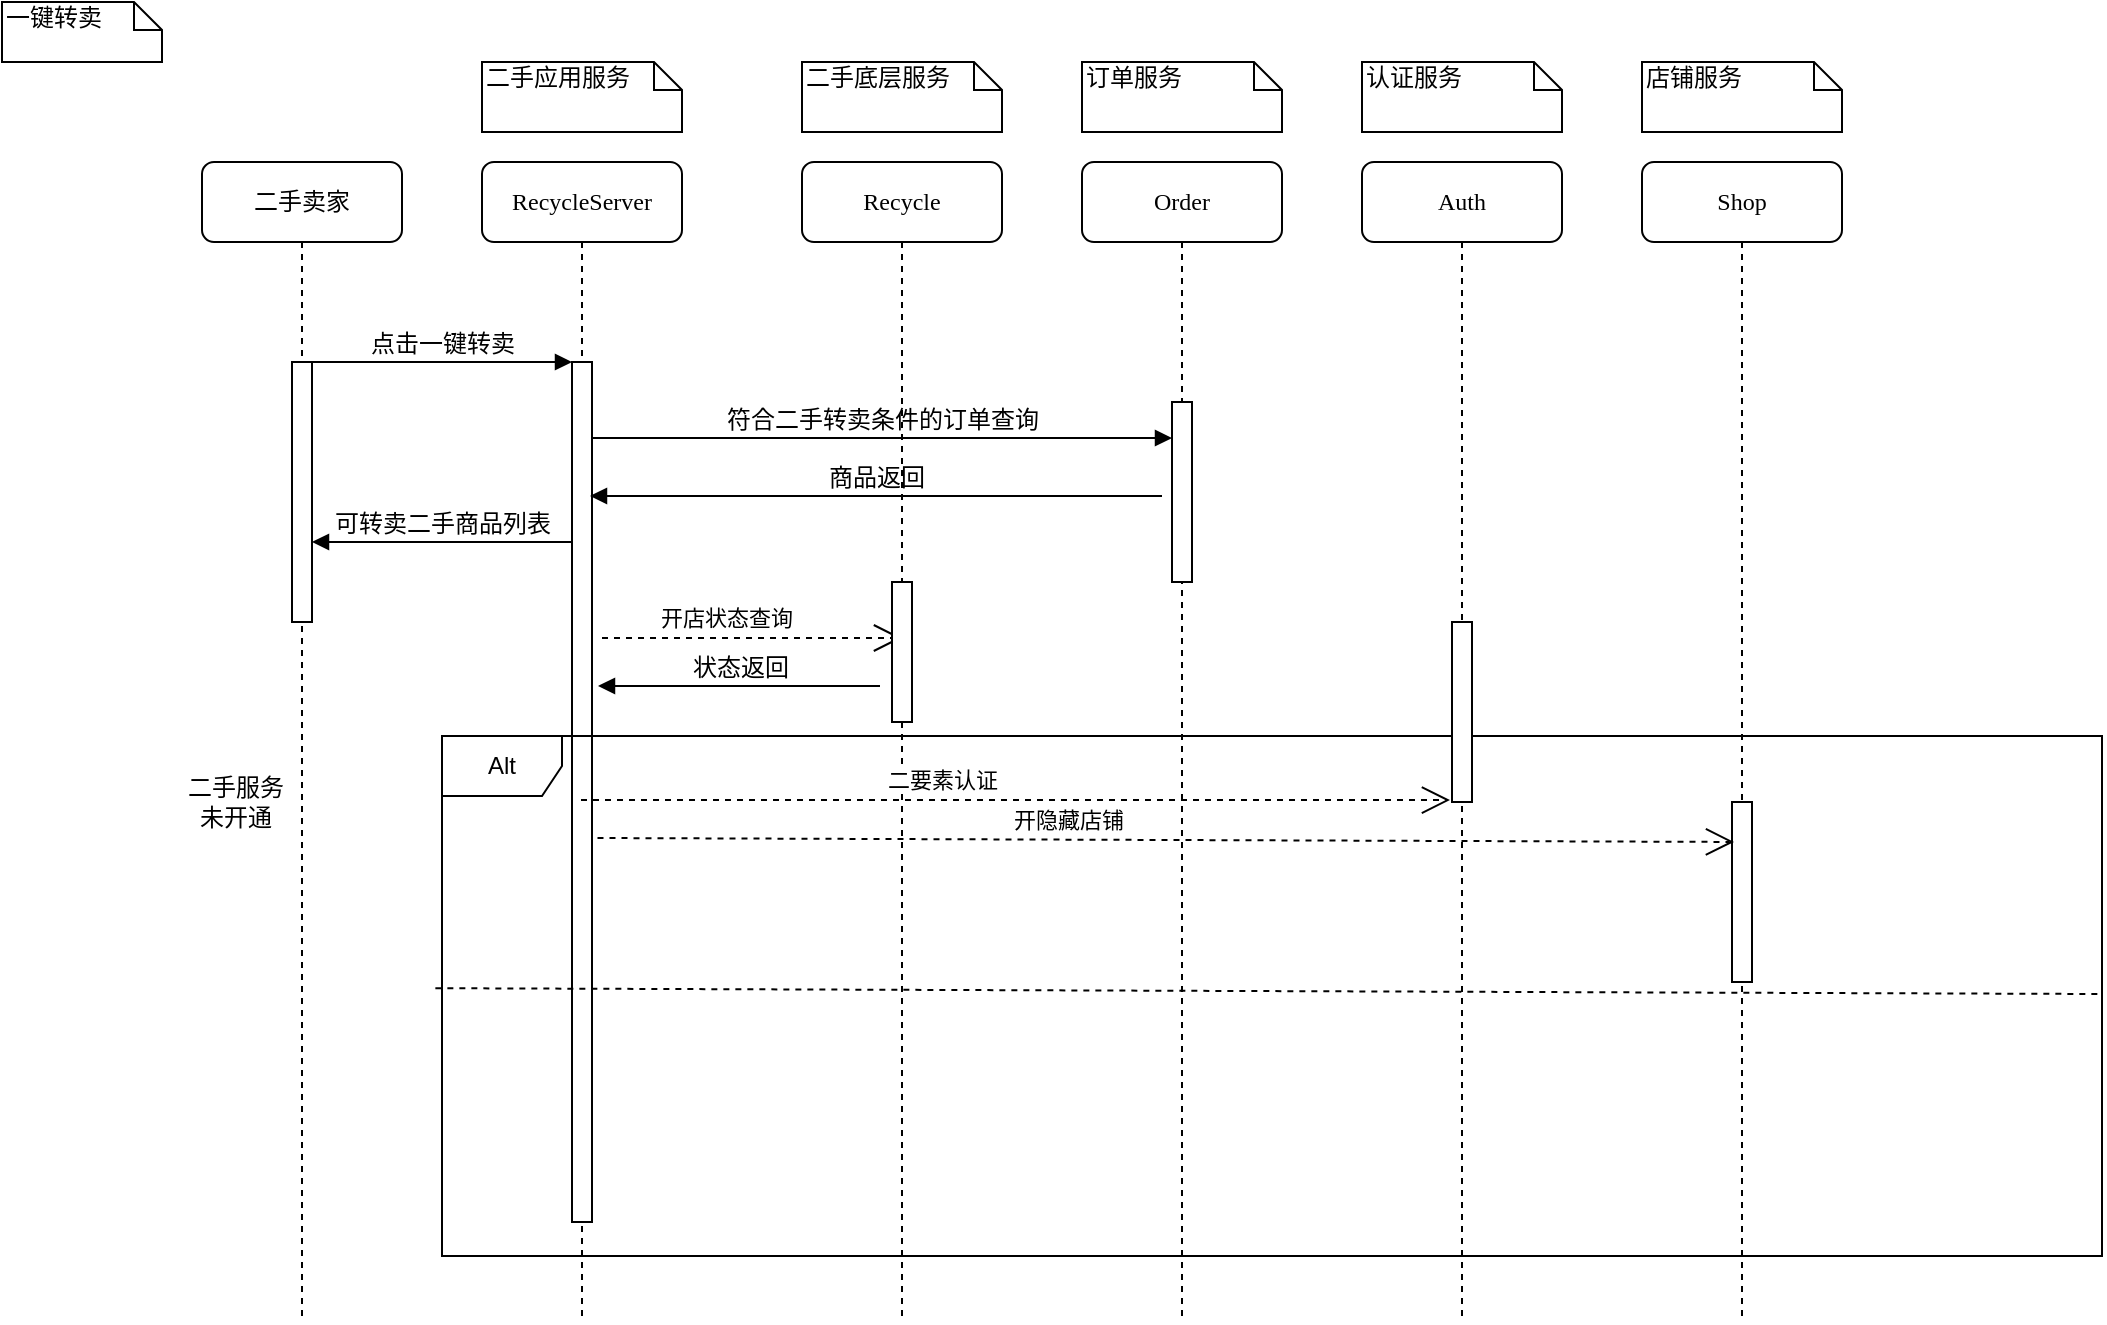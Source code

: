 <mxfile version="14.8.0" type="github">
  <diagram name="Page-1" id="13e1069c-82ec-6db2-03f1-153e76fe0fe0">
    <mxGraphModel dx="2066" dy="1163" grid="1" gridSize="10" guides="1" tooltips="1" connect="1" arrows="1" fold="1" page="1" pageScale="1" pageWidth="1100" pageHeight="850" background="none" math="0" shadow="0">
      <root>
        <mxCell id="0" />
        <mxCell id="1" parent="0" />
        <mxCell id="7baba1c4bc27f4b0-2" value="RecycleServer" style="shape=umlLifeline;perimeter=lifelinePerimeter;whiteSpace=wrap;html=1;container=1;collapsible=0;recursiveResize=0;outlineConnect=0;rounded=1;shadow=0;comic=0;labelBackgroundColor=none;strokeWidth=1;fontFamily=Verdana;fontSize=12;align=center;" parent="1" vertex="1">
          <mxGeometry x="240" y="80" width="100" height="580" as="geometry" />
        </mxCell>
        <mxCell id="7baba1c4bc27f4b0-10" value="" style="html=1;points=[];perimeter=orthogonalPerimeter;rounded=0;shadow=0;comic=0;labelBackgroundColor=none;strokeWidth=1;fontFamily=Verdana;fontSize=12;align=center;" parent="7baba1c4bc27f4b0-2" vertex="1">
          <mxGeometry x="45" y="100" width="10" height="430" as="geometry" />
        </mxCell>
        <mxCell id="7baba1c4bc27f4b0-3" value="Recycle" style="shape=umlLifeline;perimeter=lifelinePerimeter;whiteSpace=wrap;html=1;container=1;collapsible=0;recursiveResize=0;outlineConnect=0;rounded=1;shadow=0;comic=0;labelBackgroundColor=none;strokeWidth=1;fontFamily=Verdana;fontSize=12;align=center;" parent="1" vertex="1">
          <mxGeometry x="400" y="80" width="100" height="580" as="geometry" />
        </mxCell>
        <mxCell id="7baba1c4bc27f4b0-4" value="Order" style="shape=umlLifeline;perimeter=lifelinePerimeter;whiteSpace=wrap;html=1;container=1;collapsible=0;recursiveResize=0;outlineConnect=0;rounded=1;shadow=0;comic=0;labelBackgroundColor=none;strokeWidth=1;fontFamily=Verdana;fontSize=12;align=center;" parent="1" vertex="1">
          <mxGeometry x="540" y="80" width="100" height="580" as="geometry" />
        </mxCell>
        <mxCell id="7baba1c4bc27f4b0-5" value="Auth" style="shape=umlLifeline;perimeter=lifelinePerimeter;whiteSpace=wrap;html=1;container=1;collapsible=0;recursiveResize=0;outlineConnect=0;rounded=1;shadow=0;comic=0;labelBackgroundColor=none;strokeWidth=1;fontFamily=Verdana;fontSize=12;align=center;" parent="1" vertex="1">
          <mxGeometry x="680" y="80" width="100" height="580" as="geometry" />
        </mxCell>
        <mxCell id="7baba1c4bc27f4b0-6" value="Shop" style="shape=umlLifeline;perimeter=lifelinePerimeter;whiteSpace=wrap;html=1;container=1;collapsible=0;recursiveResize=0;outlineConnect=0;rounded=1;shadow=0;comic=0;labelBackgroundColor=none;strokeWidth=1;fontFamily=Verdana;fontSize=12;align=center;" parent="1" vertex="1">
          <mxGeometry x="820" y="80" width="100" height="580" as="geometry" />
        </mxCell>
        <mxCell id="7baba1c4bc27f4b0-8" value="二手卖家" style="shape=umlLifeline;perimeter=lifelinePerimeter;whiteSpace=wrap;html=1;container=0;collapsible=0;recursiveResize=0;outlineConnect=0;rounded=1;shadow=0;comic=0;labelBackgroundColor=none;strokeWidth=1;fontFamily=Verdana;fontSize=12;align=center;" parent="1" vertex="1">
          <mxGeometry x="100" y="80" width="100" height="580" as="geometry" />
        </mxCell>
        <mxCell id="7baba1c4bc27f4b0-11" value="点击一键转卖" style="html=1;verticalAlign=bottom;endArrow=block;entryX=0;entryY=0;labelBackgroundColor=none;fontFamily=Verdana;fontSize=12;edgeStyle=elbowEdgeStyle;elbow=vertical;" parent="1" source="7baba1c4bc27f4b0-9" target="7baba1c4bc27f4b0-10" edge="1">
          <mxGeometry relative="1" as="geometry">
            <mxPoint x="220" y="190" as="sourcePoint" />
          </mxGeometry>
        </mxCell>
        <mxCell id="7baba1c4bc27f4b0-14" value="符合二手转卖条件的订单查询" style="html=1;verticalAlign=bottom;endArrow=block;labelBackgroundColor=none;fontFamily=Verdana;fontSize=12;edgeStyle=elbowEdgeStyle;elbow=vertical;entryX=0;entryY=0.2;entryDx=0;entryDy=0;entryPerimeter=0;" parent="1" target="kR9FIELYj1g4EJh2pscQ-18" edge="1">
          <mxGeometry relative="1" as="geometry">
            <mxPoint x="295" y="218" as="sourcePoint" />
            <mxPoint x="580" y="218" as="targetPoint" />
          </mxGeometry>
        </mxCell>
        <mxCell id="7baba1c4bc27f4b0-40" value="一键转卖" style="shape=note;whiteSpace=wrap;html=1;size=14;verticalAlign=top;align=left;spacingTop=-6;rounded=0;shadow=0;comic=0;labelBackgroundColor=none;strokeWidth=1;fontFamily=Verdana;fontSize=12" parent="1" vertex="1">
          <mxGeometry width="80" height="30" as="geometry" />
        </mxCell>
        <mxCell id="7baba1c4bc27f4b0-41" value="二手应用服务" style="shape=note;whiteSpace=wrap;html=1;size=14;verticalAlign=top;align=left;spacingTop=-6;rounded=0;shadow=0;comic=0;labelBackgroundColor=none;strokeWidth=1;fontFamily=Verdana;fontSize=12" parent="1" vertex="1">
          <mxGeometry x="240" y="30" width="100" height="35" as="geometry" />
        </mxCell>
        <mxCell id="7baba1c4bc27f4b0-42" value="二手底层服务" style="shape=note;whiteSpace=wrap;html=1;size=14;verticalAlign=top;align=left;spacingTop=-6;rounded=0;shadow=0;comic=0;labelBackgroundColor=none;strokeWidth=1;fontFamily=Verdana;fontSize=12" parent="1" vertex="1">
          <mxGeometry x="400" y="30" width="100" height="35" as="geometry" />
        </mxCell>
        <mxCell id="7baba1c4bc27f4b0-43" value="订单服务" style="shape=note;whiteSpace=wrap;html=1;size=14;verticalAlign=top;align=left;spacingTop=-6;rounded=0;shadow=0;comic=0;labelBackgroundColor=none;strokeWidth=1;fontFamily=Verdana;fontSize=12" parent="1" vertex="1">
          <mxGeometry x="540" y="30" width="100" height="35" as="geometry" />
        </mxCell>
        <mxCell id="7baba1c4bc27f4b0-44" value="认证服务" style="shape=note;whiteSpace=wrap;html=1;size=14;verticalAlign=top;align=left;spacingTop=-6;rounded=0;shadow=0;comic=0;labelBackgroundColor=none;strokeWidth=1;fontFamily=Verdana;fontSize=12" parent="1" vertex="1">
          <mxGeometry x="680" y="30" width="100" height="35" as="geometry" />
        </mxCell>
        <mxCell id="7baba1c4bc27f4b0-45" value="店铺服务" style="shape=note;whiteSpace=wrap;html=1;size=14;verticalAlign=top;align=left;spacingTop=-6;rounded=0;shadow=0;comic=0;labelBackgroundColor=none;strokeWidth=1;fontFamily=Verdana;fontSize=12" parent="1" vertex="1">
          <mxGeometry x="820" y="30" width="100" height="35" as="geometry" />
        </mxCell>
        <mxCell id="7baba1c4bc27f4b0-9" value="" style="html=1;points=[];perimeter=orthogonalPerimeter;rounded=0;shadow=0;comic=0;labelBackgroundColor=none;strokeWidth=1;fontFamily=Verdana;fontSize=12;align=center;" parent="1" vertex="1">
          <mxGeometry x="145" y="180" width="10" height="130" as="geometry" />
        </mxCell>
        <mxCell id="kR9FIELYj1g4EJh2pscQ-11" value="二手服务未开通" style="text;html=1;strokeColor=none;fillColor=none;align=center;verticalAlign=middle;whiteSpace=wrap;rounded=0;" vertex="1" parent="1">
          <mxGeometry x="90" y="390" width="54" height="20" as="geometry" />
        </mxCell>
        <mxCell id="kR9FIELYj1g4EJh2pscQ-17" value="Alt" style="shape=umlFrame;whiteSpace=wrap;html=1;" vertex="1" parent="1">
          <mxGeometry x="220" y="367" width="830" height="260" as="geometry" />
        </mxCell>
        <mxCell id="kR9FIELYj1g4EJh2pscQ-18" value="" style="html=1;points=[];perimeter=orthogonalPerimeter;rounded=0;shadow=0;comic=0;labelBackgroundColor=none;strokeWidth=1;fontFamily=Verdana;fontSize=12;align=center;" vertex="1" parent="1">
          <mxGeometry x="585" y="200" width="10" height="90" as="geometry" />
        </mxCell>
        <mxCell id="kR9FIELYj1g4EJh2pscQ-19" value="商品返回" style="html=1;verticalAlign=bottom;endArrow=block;labelBackgroundColor=none;fontFamily=Verdana;fontSize=12;edgeStyle=elbowEdgeStyle;elbow=vertical;entryX=0.9;entryY=0.156;entryDx=0;entryDy=0;entryPerimeter=0;" edge="1" parent="1" target="7baba1c4bc27f4b0-10">
          <mxGeometry relative="1" as="geometry">
            <mxPoint x="580" y="247" as="sourcePoint" />
            <mxPoint x="300" y="250" as="targetPoint" />
          </mxGeometry>
        </mxCell>
        <mxCell id="kR9FIELYj1g4EJh2pscQ-20" value="可转卖二手商品列表" style="html=1;verticalAlign=bottom;endArrow=block;entryX=0;entryY=0;labelBackgroundColor=none;fontFamily=Verdana;fontSize=12;edgeStyle=elbowEdgeStyle;elbow=vertical;" edge="1" parent="1">
          <mxGeometry relative="1" as="geometry">
            <mxPoint x="285" y="270.0" as="sourcePoint" />
            <mxPoint x="155" y="270" as="targetPoint" />
          </mxGeometry>
        </mxCell>
        <mxCell id="kR9FIELYj1g4EJh2pscQ-22" value="开店状态查询" style="endArrow=open;endSize=12;dashed=1;html=1;" edge="1" parent="1">
          <mxGeometry x="-0.172" y="10" width="160" relative="1" as="geometry">
            <mxPoint x="300" y="318" as="sourcePoint" />
            <mxPoint x="450" y="318" as="targetPoint" />
            <Array as="points" />
            <mxPoint as="offset" />
          </mxGeometry>
        </mxCell>
        <mxCell id="7baba1c4bc27f4b0-13" value="" style="html=1;points=[];perimeter=orthogonalPerimeter;rounded=0;shadow=0;comic=0;labelBackgroundColor=none;strokeWidth=1;fontFamily=Verdana;fontSize=12;align=center;" parent="1" vertex="1">
          <mxGeometry x="725" y="310" width="10" height="90" as="geometry" />
        </mxCell>
        <mxCell id="kR9FIELYj1g4EJh2pscQ-24" value="" style="html=1;points=[];perimeter=orthogonalPerimeter;rounded=0;shadow=0;comic=0;labelBackgroundColor=none;strokeWidth=1;fontFamily=Verdana;fontSize=12;align=center;" vertex="1" parent="1">
          <mxGeometry x="865" y="400" width="10" height="90" as="geometry" />
        </mxCell>
        <mxCell id="kR9FIELYj1g4EJh2pscQ-25" value="二要素认证" style="endArrow=open;endSize=12;dashed=1;html=1;entryX=-0.1;entryY=0.656;entryDx=0;entryDy=0;entryPerimeter=0;" edge="1" parent="1">
          <mxGeometry x="-0.172" y="10" width="160" relative="1" as="geometry">
            <mxPoint x="289.5" y="399.04" as="sourcePoint" />
            <mxPoint x="724" y="399.04" as="targetPoint" />
            <Array as="points" />
            <mxPoint as="offset" />
          </mxGeometry>
        </mxCell>
        <mxCell id="kR9FIELYj1g4EJh2pscQ-26" value="开隐藏店铺" style="endArrow=open;endSize=12;dashed=1;html=1;entryX=0.1;entryY=0.222;entryDx=0;entryDy=0;entryPerimeter=0;" edge="1" parent="1" target="kR9FIELYj1g4EJh2pscQ-24">
          <mxGeometry x="-0.172" y="10" width="160" relative="1" as="geometry">
            <mxPoint x="297.75" y="418.0" as="sourcePoint" />
            <mxPoint x="860" y="418" as="targetPoint" />
            <Array as="points" />
            <mxPoint as="offset" />
          </mxGeometry>
        </mxCell>
        <mxCell id="kR9FIELYj1g4EJh2pscQ-27" value="状态返回" style="html=1;verticalAlign=bottom;endArrow=block;labelBackgroundColor=none;fontFamily=Verdana;fontSize=12;edgeStyle=elbowEdgeStyle;elbow=vertical;entryX=0.9;entryY=0.156;entryDx=0;entryDy=0;entryPerimeter=0;" edge="1" parent="1">
          <mxGeometry relative="1" as="geometry">
            <mxPoint x="439" y="342" as="sourcePoint" />
            <mxPoint x="298" y="341.58" as="targetPoint" />
          </mxGeometry>
        </mxCell>
        <mxCell id="kR9FIELYj1g4EJh2pscQ-28" value="" style="html=1;points=[];perimeter=orthogonalPerimeter;rounded=0;shadow=0;comic=0;labelBackgroundColor=none;strokeWidth=1;fontFamily=Verdana;fontSize=12;align=center;" vertex="1" parent="1">
          <mxGeometry x="445" y="290" width="10" height="70" as="geometry" />
        </mxCell>
        <mxCell id="kR9FIELYj1g4EJh2pscQ-29" value="" style="endArrow=none;dashed=1;html=1;exitX=-0.004;exitY=0.485;exitDx=0;exitDy=0;exitPerimeter=0;" edge="1" parent="1" source="kR9FIELYj1g4EJh2pscQ-17">
          <mxGeometry width="50" height="50" relative="1" as="geometry">
            <mxPoint x="960" y="480" as="sourcePoint" />
            <mxPoint x="1050" y="496" as="targetPoint" />
          </mxGeometry>
        </mxCell>
      </root>
    </mxGraphModel>
  </diagram>
</mxfile>
